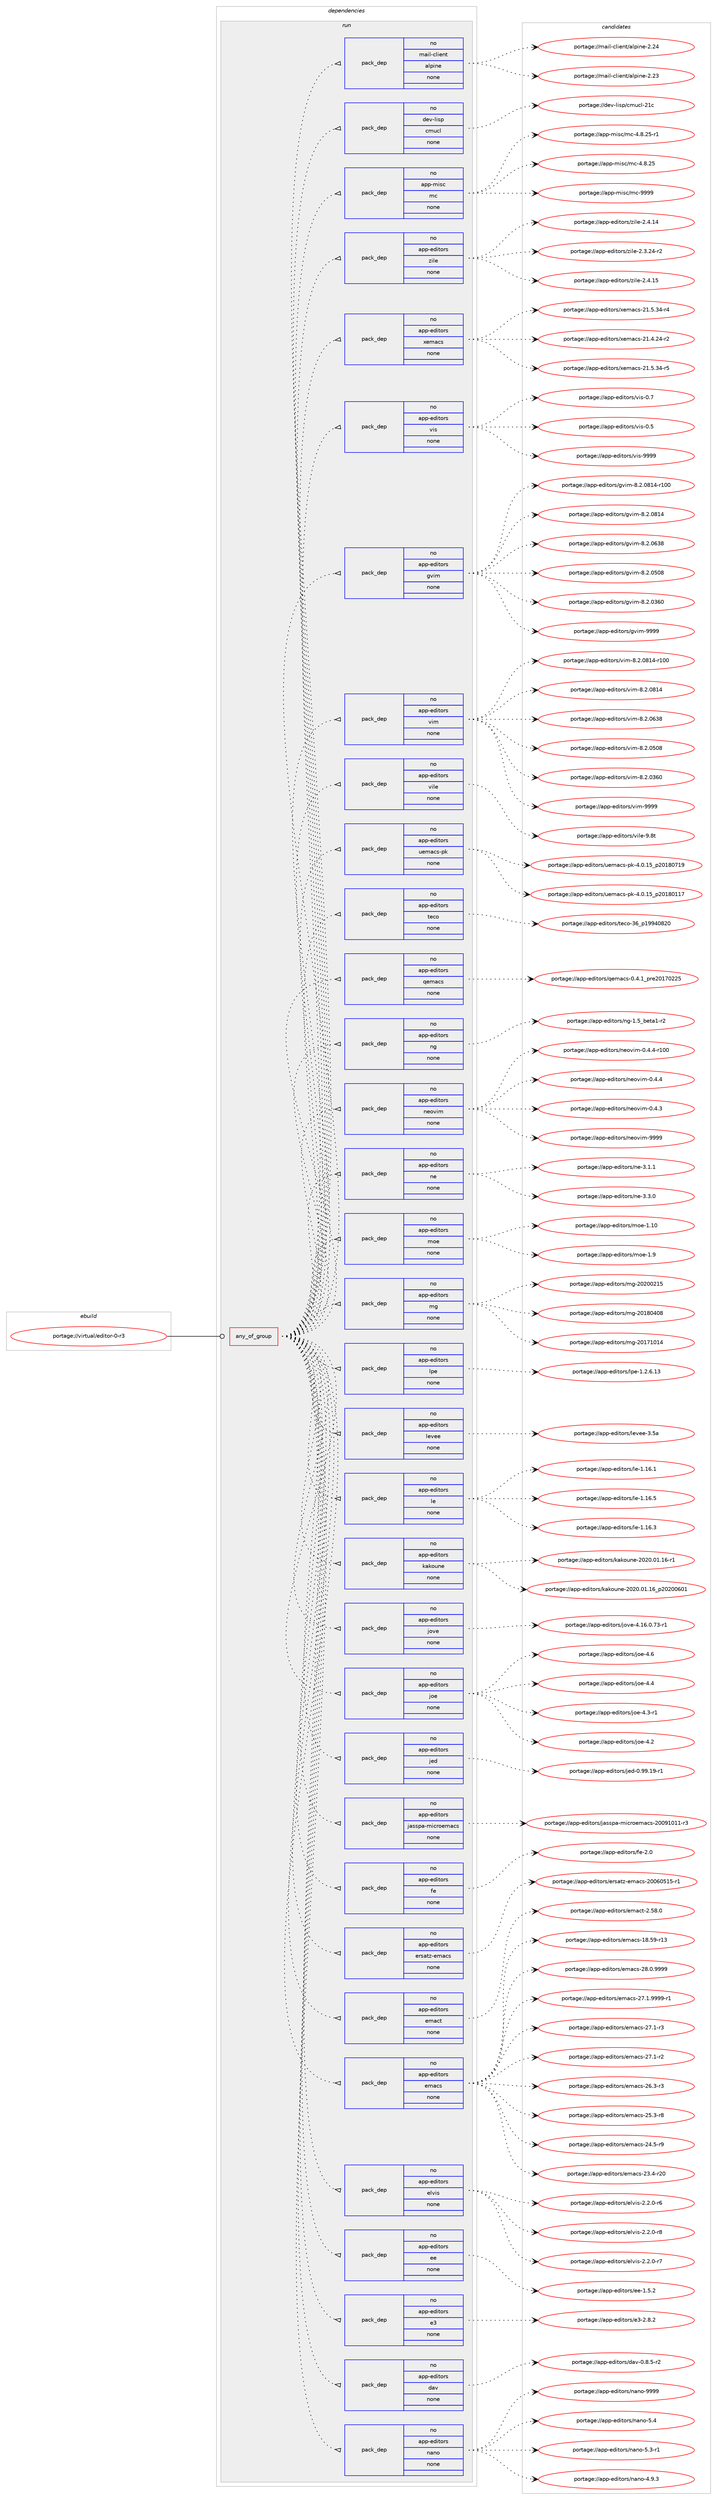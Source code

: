 digraph prolog {

# *************
# Graph options
# *************

newrank=true;
concentrate=true;
compound=true;
graph [rankdir=LR,fontname=Helvetica,fontsize=10,ranksep=1.5];#, ranksep=2.5, nodesep=0.2];
edge  [arrowhead=vee];
node  [fontname=Helvetica,fontsize=10];

# **********
# The ebuild
# **********

subgraph cluster_leftcol {
color=gray;
rank=same;
label=<<i>ebuild</i>>;
id [label="portage://virtual/editor-0-r3", color=red, width=4, href="../virtual/editor-0-r3.svg"];
}

# ****************
# The dependencies
# ****************

subgraph cluster_midcol {
color=gray;
label=<<i>dependencies</i>>;
subgraph cluster_compile {
fillcolor="#eeeeee";
style=filled;
label=<<i>compile</i>>;
}
subgraph cluster_compileandrun {
fillcolor="#eeeeee";
style=filled;
label=<<i>compile and run</i>>;
}
subgraph cluster_run {
fillcolor="#eeeeee";
style=filled;
label=<<i>run</i>>;
subgraph any117 {
dependency1898 [label=<<TABLE BORDER="0" CELLBORDER="1" CELLSPACING="0" CELLPADDING="4"><TR><TD CELLPADDING="10">any_of_group</TD></TR></TABLE>>, shape=none, color=red];subgraph pack1686 {
dependency1899 [label=<<TABLE BORDER="0" CELLBORDER="1" CELLSPACING="0" CELLPADDING="4" WIDTH="220"><TR><TD ROWSPAN="6" CELLPADDING="30">pack_dep</TD></TR><TR><TD WIDTH="110">no</TD></TR><TR><TD>app-editors</TD></TR><TR><TD>nano</TD></TR><TR><TD>none</TD></TR><TR><TD></TD></TR></TABLE>>, shape=none, color=blue];
}
dependency1898:e -> dependency1899:w [weight=20,style="dotted",arrowhead="oinv"];
subgraph pack1687 {
dependency1900 [label=<<TABLE BORDER="0" CELLBORDER="1" CELLSPACING="0" CELLPADDING="4" WIDTH="220"><TR><TD ROWSPAN="6" CELLPADDING="30">pack_dep</TD></TR><TR><TD WIDTH="110">no</TD></TR><TR><TD>app-editors</TD></TR><TR><TD>dav</TD></TR><TR><TD>none</TD></TR><TR><TD></TD></TR></TABLE>>, shape=none, color=blue];
}
dependency1898:e -> dependency1900:w [weight=20,style="dotted",arrowhead="oinv"];
subgraph pack1688 {
dependency1901 [label=<<TABLE BORDER="0" CELLBORDER="1" CELLSPACING="0" CELLPADDING="4" WIDTH="220"><TR><TD ROWSPAN="6" CELLPADDING="30">pack_dep</TD></TR><TR><TD WIDTH="110">no</TD></TR><TR><TD>app-editors</TD></TR><TR><TD>e3</TD></TR><TR><TD>none</TD></TR><TR><TD></TD></TR></TABLE>>, shape=none, color=blue];
}
dependency1898:e -> dependency1901:w [weight=20,style="dotted",arrowhead="oinv"];
subgraph pack1689 {
dependency1902 [label=<<TABLE BORDER="0" CELLBORDER="1" CELLSPACING="0" CELLPADDING="4" WIDTH="220"><TR><TD ROWSPAN="6" CELLPADDING="30">pack_dep</TD></TR><TR><TD WIDTH="110">no</TD></TR><TR><TD>app-editors</TD></TR><TR><TD>ee</TD></TR><TR><TD>none</TD></TR><TR><TD></TD></TR></TABLE>>, shape=none, color=blue];
}
dependency1898:e -> dependency1902:w [weight=20,style="dotted",arrowhead="oinv"];
subgraph pack1690 {
dependency1903 [label=<<TABLE BORDER="0" CELLBORDER="1" CELLSPACING="0" CELLPADDING="4" WIDTH="220"><TR><TD ROWSPAN="6" CELLPADDING="30">pack_dep</TD></TR><TR><TD WIDTH="110">no</TD></TR><TR><TD>app-editors</TD></TR><TR><TD>elvis</TD></TR><TR><TD>none</TD></TR><TR><TD></TD></TR></TABLE>>, shape=none, color=blue];
}
dependency1898:e -> dependency1903:w [weight=20,style="dotted",arrowhead="oinv"];
subgraph pack1691 {
dependency1904 [label=<<TABLE BORDER="0" CELLBORDER="1" CELLSPACING="0" CELLPADDING="4" WIDTH="220"><TR><TD ROWSPAN="6" CELLPADDING="30">pack_dep</TD></TR><TR><TD WIDTH="110">no</TD></TR><TR><TD>app-editors</TD></TR><TR><TD>emacs</TD></TR><TR><TD>none</TD></TR><TR><TD></TD></TR></TABLE>>, shape=none, color=blue];
}
dependency1898:e -> dependency1904:w [weight=20,style="dotted",arrowhead="oinv"];
subgraph pack1692 {
dependency1905 [label=<<TABLE BORDER="0" CELLBORDER="1" CELLSPACING="0" CELLPADDING="4" WIDTH="220"><TR><TD ROWSPAN="6" CELLPADDING="30">pack_dep</TD></TR><TR><TD WIDTH="110">no</TD></TR><TR><TD>app-editors</TD></TR><TR><TD>emact</TD></TR><TR><TD>none</TD></TR><TR><TD></TD></TR></TABLE>>, shape=none, color=blue];
}
dependency1898:e -> dependency1905:w [weight=20,style="dotted",arrowhead="oinv"];
subgraph pack1693 {
dependency1906 [label=<<TABLE BORDER="0" CELLBORDER="1" CELLSPACING="0" CELLPADDING="4" WIDTH="220"><TR><TD ROWSPAN="6" CELLPADDING="30">pack_dep</TD></TR><TR><TD WIDTH="110">no</TD></TR><TR><TD>app-editors</TD></TR><TR><TD>ersatz-emacs</TD></TR><TR><TD>none</TD></TR><TR><TD></TD></TR></TABLE>>, shape=none, color=blue];
}
dependency1898:e -> dependency1906:w [weight=20,style="dotted",arrowhead="oinv"];
subgraph pack1694 {
dependency1907 [label=<<TABLE BORDER="0" CELLBORDER="1" CELLSPACING="0" CELLPADDING="4" WIDTH="220"><TR><TD ROWSPAN="6" CELLPADDING="30">pack_dep</TD></TR><TR><TD WIDTH="110">no</TD></TR><TR><TD>app-editors</TD></TR><TR><TD>fe</TD></TR><TR><TD>none</TD></TR><TR><TD></TD></TR></TABLE>>, shape=none, color=blue];
}
dependency1898:e -> dependency1907:w [weight=20,style="dotted",arrowhead="oinv"];
subgraph pack1695 {
dependency1908 [label=<<TABLE BORDER="0" CELLBORDER="1" CELLSPACING="0" CELLPADDING="4" WIDTH="220"><TR><TD ROWSPAN="6" CELLPADDING="30">pack_dep</TD></TR><TR><TD WIDTH="110">no</TD></TR><TR><TD>app-editors</TD></TR><TR><TD>jasspa-microemacs</TD></TR><TR><TD>none</TD></TR><TR><TD></TD></TR></TABLE>>, shape=none, color=blue];
}
dependency1898:e -> dependency1908:w [weight=20,style="dotted",arrowhead="oinv"];
subgraph pack1696 {
dependency1909 [label=<<TABLE BORDER="0" CELLBORDER="1" CELLSPACING="0" CELLPADDING="4" WIDTH="220"><TR><TD ROWSPAN="6" CELLPADDING="30">pack_dep</TD></TR><TR><TD WIDTH="110">no</TD></TR><TR><TD>app-editors</TD></TR><TR><TD>jed</TD></TR><TR><TD>none</TD></TR><TR><TD></TD></TR></TABLE>>, shape=none, color=blue];
}
dependency1898:e -> dependency1909:w [weight=20,style="dotted",arrowhead="oinv"];
subgraph pack1697 {
dependency1910 [label=<<TABLE BORDER="0" CELLBORDER="1" CELLSPACING="0" CELLPADDING="4" WIDTH="220"><TR><TD ROWSPAN="6" CELLPADDING="30">pack_dep</TD></TR><TR><TD WIDTH="110">no</TD></TR><TR><TD>app-editors</TD></TR><TR><TD>joe</TD></TR><TR><TD>none</TD></TR><TR><TD></TD></TR></TABLE>>, shape=none, color=blue];
}
dependency1898:e -> dependency1910:w [weight=20,style="dotted",arrowhead="oinv"];
subgraph pack1698 {
dependency1911 [label=<<TABLE BORDER="0" CELLBORDER="1" CELLSPACING="0" CELLPADDING="4" WIDTH="220"><TR><TD ROWSPAN="6" CELLPADDING="30">pack_dep</TD></TR><TR><TD WIDTH="110">no</TD></TR><TR><TD>app-editors</TD></TR><TR><TD>jove</TD></TR><TR><TD>none</TD></TR><TR><TD></TD></TR></TABLE>>, shape=none, color=blue];
}
dependency1898:e -> dependency1911:w [weight=20,style="dotted",arrowhead="oinv"];
subgraph pack1699 {
dependency1912 [label=<<TABLE BORDER="0" CELLBORDER="1" CELLSPACING="0" CELLPADDING="4" WIDTH="220"><TR><TD ROWSPAN="6" CELLPADDING="30">pack_dep</TD></TR><TR><TD WIDTH="110">no</TD></TR><TR><TD>app-editors</TD></TR><TR><TD>kakoune</TD></TR><TR><TD>none</TD></TR><TR><TD></TD></TR></TABLE>>, shape=none, color=blue];
}
dependency1898:e -> dependency1912:w [weight=20,style="dotted",arrowhead="oinv"];
subgraph pack1700 {
dependency1913 [label=<<TABLE BORDER="0" CELLBORDER="1" CELLSPACING="0" CELLPADDING="4" WIDTH="220"><TR><TD ROWSPAN="6" CELLPADDING="30">pack_dep</TD></TR><TR><TD WIDTH="110">no</TD></TR><TR><TD>app-editors</TD></TR><TR><TD>le</TD></TR><TR><TD>none</TD></TR><TR><TD></TD></TR></TABLE>>, shape=none, color=blue];
}
dependency1898:e -> dependency1913:w [weight=20,style="dotted",arrowhead="oinv"];
subgraph pack1701 {
dependency1914 [label=<<TABLE BORDER="0" CELLBORDER="1" CELLSPACING="0" CELLPADDING="4" WIDTH="220"><TR><TD ROWSPAN="6" CELLPADDING="30">pack_dep</TD></TR><TR><TD WIDTH="110">no</TD></TR><TR><TD>app-editors</TD></TR><TR><TD>levee</TD></TR><TR><TD>none</TD></TR><TR><TD></TD></TR></TABLE>>, shape=none, color=blue];
}
dependency1898:e -> dependency1914:w [weight=20,style="dotted",arrowhead="oinv"];
subgraph pack1702 {
dependency1915 [label=<<TABLE BORDER="0" CELLBORDER="1" CELLSPACING="0" CELLPADDING="4" WIDTH="220"><TR><TD ROWSPAN="6" CELLPADDING="30">pack_dep</TD></TR><TR><TD WIDTH="110">no</TD></TR><TR><TD>app-editors</TD></TR><TR><TD>lpe</TD></TR><TR><TD>none</TD></TR><TR><TD></TD></TR></TABLE>>, shape=none, color=blue];
}
dependency1898:e -> dependency1915:w [weight=20,style="dotted",arrowhead="oinv"];
subgraph pack1703 {
dependency1916 [label=<<TABLE BORDER="0" CELLBORDER="1" CELLSPACING="0" CELLPADDING="4" WIDTH="220"><TR><TD ROWSPAN="6" CELLPADDING="30">pack_dep</TD></TR><TR><TD WIDTH="110">no</TD></TR><TR><TD>app-editors</TD></TR><TR><TD>mg</TD></TR><TR><TD>none</TD></TR><TR><TD></TD></TR></TABLE>>, shape=none, color=blue];
}
dependency1898:e -> dependency1916:w [weight=20,style="dotted",arrowhead="oinv"];
subgraph pack1704 {
dependency1917 [label=<<TABLE BORDER="0" CELLBORDER="1" CELLSPACING="0" CELLPADDING="4" WIDTH="220"><TR><TD ROWSPAN="6" CELLPADDING="30">pack_dep</TD></TR><TR><TD WIDTH="110">no</TD></TR><TR><TD>app-editors</TD></TR><TR><TD>moe</TD></TR><TR><TD>none</TD></TR><TR><TD></TD></TR></TABLE>>, shape=none, color=blue];
}
dependency1898:e -> dependency1917:w [weight=20,style="dotted",arrowhead="oinv"];
subgraph pack1705 {
dependency1918 [label=<<TABLE BORDER="0" CELLBORDER="1" CELLSPACING="0" CELLPADDING="4" WIDTH="220"><TR><TD ROWSPAN="6" CELLPADDING="30">pack_dep</TD></TR><TR><TD WIDTH="110">no</TD></TR><TR><TD>app-editors</TD></TR><TR><TD>ne</TD></TR><TR><TD>none</TD></TR><TR><TD></TD></TR></TABLE>>, shape=none, color=blue];
}
dependency1898:e -> dependency1918:w [weight=20,style="dotted",arrowhead="oinv"];
subgraph pack1706 {
dependency1919 [label=<<TABLE BORDER="0" CELLBORDER="1" CELLSPACING="0" CELLPADDING="4" WIDTH="220"><TR><TD ROWSPAN="6" CELLPADDING="30">pack_dep</TD></TR><TR><TD WIDTH="110">no</TD></TR><TR><TD>app-editors</TD></TR><TR><TD>neovim</TD></TR><TR><TD>none</TD></TR><TR><TD></TD></TR></TABLE>>, shape=none, color=blue];
}
dependency1898:e -> dependency1919:w [weight=20,style="dotted",arrowhead="oinv"];
subgraph pack1707 {
dependency1920 [label=<<TABLE BORDER="0" CELLBORDER="1" CELLSPACING="0" CELLPADDING="4" WIDTH="220"><TR><TD ROWSPAN="6" CELLPADDING="30">pack_dep</TD></TR><TR><TD WIDTH="110">no</TD></TR><TR><TD>app-editors</TD></TR><TR><TD>ng</TD></TR><TR><TD>none</TD></TR><TR><TD></TD></TR></TABLE>>, shape=none, color=blue];
}
dependency1898:e -> dependency1920:w [weight=20,style="dotted",arrowhead="oinv"];
subgraph pack1708 {
dependency1921 [label=<<TABLE BORDER="0" CELLBORDER="1" CELLSPACING="0" CELLPADDING="4" WIDTH="220"><TR><TD ROWSPAN="6" CELLPADDING="30">pack_dep</TD></TR><TR><TD WIDTH="110">no</TD></TR><TR><TD>app-editors</TD></TR><TR><TD>qemacs</TD></TR><TR><TD>none</TD></TR><TR><TD></TD></TR></TABLE>>, shape=none, color=blue];
}
dependency1898:e -> dependency1921:w [weight=20,style="dotted",arrowhead="oinv"];
subgraph pack1709 {
dependency1922 [label=<<TABLE BORDER="0" CELLBORDER="1" CELLSPACING="0" CELLPADDING="4" WIDTH="220"><TR><TD ROWSPAN="6" CELLPADDING="30">pack_dep</TD></TR><TR><TD WIDTH="110">no</TD></TR><TR><TD>app-editors</TD></TR><TR><TD>teco</TD></TR><TR><TD>none</TD></TR><TR><TD></TD></TR></TABLE>>, shape=none, color=blue];
}
dependency1898:e -> dependency1922:w [weight=20,style="dotted",arrowhead="oinv"];
subgraph pack1710 {
dependency1923 [label=<<TABLE BORDER="0" CELLBORDER="1" CELLSPACING="0" CELLPADDING="4" WIDTH="220"><TR><TD ROWSPAN="6" CELLPADDING="30">pack_dep</TD></TR><TR><TD WIDTH="110">no</TD></TR><TR><TD>app-editors</TD></TR><TR><TD>uemacs-pk</TD></TR><TR><TD>none</TD></TR><TR><TD></TD></TR></TABLE>>, shape=none, color=blue];
}
dependency1898:e -> dependency1923:w [weight=20,style="dotted",arrowhead="oinv"];
subgraph pack1711 {
dependency1924 [label=<<TABLE BORDER="0" CELLBORDER="1" CELLSPACING="0" CELLPADDING="4" WIDTH="220"><TR><TD ROWSPAN="6" CELLPADDING="30">pack_dep</TD></TR><TR><TD WIDTH="110">no</TD></TR><TR><TD>app-editors</TD></TR><TR><TD>vile</TD></TR><TR><TD>none</TD></TR><TR><TD></TD></TR></TABLE>>, shape=none, color=blue];
}
dependency1898:e -> dependency1924:w [weight=20,style="dotted",arrowhead="oinv"];
subgraph pack1712 {
dependency1925 [label=<<TABLE BORDER="0" CELLBORDER="1" CELLSPACING="0" CELLPADDING="4" WIDTH="220"><TR><TD ROWSPAN="6" CELLPADDING="30">pack_dep</TD></TR><TR><TD WIDTH="110">no</TD></TR><TR><TD>app-editors</TD></TR><TR><TD>vim</TD></TR><TR><TD>none</TD></TR><TR><TD></TD></TR></TABLE>>, shape=none, color=blue];
}
dependency1898:e -> dependency1925:w [weight=20,style="dotted",arrowhead="oinv"];
subgraph pack1713 {
dependency1926 [label=<<TABLE BORDER="0" CELLBORDER="1" CELLSPACING="0" CELLPADDING="4" WIDTH="220"><TR><TD ROWSPAN="6" CELLPADDING="30">pack_dep</TD></TR><TR><TD WIDTH="110">no</TD></TR><TR><TD>app-editors</TD></TR><TR><TD>gvim</TD></TR><TR><TD>none</TD></TR><TR><TD></TD></TR></TABLE>>, shape=none, color=blue];
}
dependency1898:e -> dependency1926:w [weight=20,style="dotted",arrowhead="oinv"];
subgraph pack1714 {
dependency1927 [label=<<TABLE BORDER="0" CELLBORDER="1" CELLSPACING="0" CELLPADDING="4" WIDTH="220"><TR><TD ROWSPAN="6" CELLPADDING="30">pack_dep</TD></TR><TR><TD WIDTH="110">no</TD></TR><TR><TD>app-editors</TD></TR><TR><TD>vis</TD></TR><TR><TD>none</TD></TR><TR><TD></TD></TR></TABLE>>, shape=none, color=blue];
}
dependency1898:e -> dependency1927:w [weight=20,style="dotted",arrowhead="oinv"];
subgraph pack1715 {
dependency1928 [label=<<TABLE BORDER="0" CELLBORDER="1" CELLSPACING="0" CELLPADDING="4" WIDTH="220"><TR><TD ROWSPAN="6" CELLPADDING="30">pack_dep</TD></TR><TR><TD WIDTH="110">no</TD></TR><TR><TD>app-editors</TD></TR><TR><TD>xemacs</TD></TR><TR><TD>none</TD></TR><TR><TD></TD></TR></TABLE>>, shape=none, color=blue];
}
dependency1898:e -> dependency1928:w [weight=20,style="dotted",arrowhead="oinv"];
subgraph pack1716 {
dependency1929 [label=<<TABLE BORDER="0" CELLBORDER="1" CELLSPACING="0" CELLPADDING="4" WIDTH="220"><TR><TD ROWSPAN="6" CELLPADDING="30">pack_dep</TD></TR><TR><TD WIDTH="110">no</TD></TR><TR><TD>app-editors</TD></TR><TR><TD>zile</TD></TR><TR><TD>none</TD></TR><TR><TD></TD></TR></TABLE>>, shape=none, color=blue];
}
dependency1898:e -> dependency1929:w [weight=20,style="dotted",arrowhead="oinv"];
subgraph pack1717 {
dependency1930 [label=<<TABLE BORDER="0" CELLBORDER="1" CELLSPACING="0" CELLPADDING="4" WIDTH="220"><TR><TD ROWSPAN="6" CELLPADDING="30">pack_dep</TD></TR><TR><TD WIDTH="110">no</TD></TR><TR><TD>app-misc</TD></TR><TR><TD>mc</TD></TR><TR><TD>none</TD></TR><TR><TD></TD></TR></TABLE>>, shape=none, color=blue];
}
dependency1898:e -> dependency1930:w [weight=20,style="dotted",arrowhead="oinv"];
subgraph pack1718 {
dependency1931 [label=<<TABLE BORDER="0" CELLBORDER="1" CELLSPACING="0" CELLPADDING="4" WIDTH="220"><TR><TD ROWSPAN="6" CELLPADDING="30">pack_dep</TD></TR><TR><TD WIDTH="110">no</TD></TR><TR><TD>dev-lisp</TD></TR><TR><TD>cmucl</TD></TR><TR><TD>none</TD></TR><TR><TD></TD></TR></TABLE>>, shape=none, color=blue];
}
dependency1898:e -> dependency1931:w [weight=20,style="dotted",arrowhead="oinv"];
subgraph pack1719 {
dependency1932 [label=<<TABLE BORDER="0" CELLBORDER="1" CELLSPACING="0" CELLPADDING="4" WIDTH="220"><TR><TD ROWSPAN="6" CELLPADDING="30">pack_dep</TD></TR><TR><TD WIDTH="110">no</TD></TR><TR><TD>mail-client</TD></TR><TR><TD>alpine</TD></TR><TR><TD>none</TD></TR><TR><TD></TD></TR></TABLE>>, shape=none, color=blue];
}
dependency1898:e -> dependency1932:w [weight=20,style="dotted",arrowhead="oinv"];
}
id:e -> dependency1898:w [weight=20,style="solid",arrowhead="odot"];
}
}

# **************
# The candidates
# **************

subgraph cluster_choices {
rank=same;
color=gray;
label=<<i>candidates</i>>;

subgraph choice1686 {
color=black;
nodesep=1;
choice971121124510110010511611111411547110971101114557575757 [label="portage://app-editors/nano-9999", color=red, width=4,href="../app-editors/nano-9999.svg"];
choice9711211245101100105116111114115471109711011145534652 [label="portage://app-editors/nano-5.4", color=red, width=4,href="../app-editors/nano-5.4.svg"];
choice97112112451011001051161111141154711097110111455346514511449 [label="portage://app-editors/nano-5.3-r1", color=red, width=4,href="../app-editors/nano-5.3-r1.svg"];
choice97112112451011001051161111141154711097110111455246574651 [label="portage://app-editors/nano-4.9.3", color=red, width=4,href="../app-editors/nano-4.9.3.svg"];
dependency1899:e -> choice971121124510110010511611111411547110971101114557575757:w [style=dotted,weight="100"];
dependency1899:e -> choice9711211245101100105116111114115471109711011145534652:w [style=dotted,weight="100"];
dependency1899:e -> choice97112112451011001051161111141154711097110111455346514511449:w [style=dotted,weight="100"];
dependency1899:e -> choice97112112451011001051161111141154711097110111455246574651:w [style=dotted,weight="100"];
}
subgraph choice1687 {
color=black;
nodesep=1;
choice971121124510110010511611111411547100971184548465646534511450 [label="portage://app-editors/dav-0.8.5-r2", color=red, width=4,href="../app-editors/dav-0.8.5-r2.svg"];
dependency1900:e -> choice971121124510110010511611111411547100971184548465646534511450:w [style=dotted,weight="100"];
}
subgraph choice1688 {
color=black;
nodesep=1;
choice97112112451011001051161111141154710151455046564650 [label="portage://app-editors/e3-2.8.2", color=red, width=4,href="../app-editors/e3-2.8.2.svg"];
dependency1901:e -> choice97112112451011001051161111141154710151455046564650:w [style=dotted,weight="100"];
}
subgraph choice1689 {
color=black;
nodesep=1;
choice971121124510110010511611111411547101101454946534650 [label="portage://app-editors/ee-1.5.2", color=red, width=4,href="../app-editors/ee-1.5.2.svg"];
dependency1902:e -> choice971121124510110010511611111411547101101454946534650:w [style=dotted,weight="100"];
}
subgraph choice1690 {
color=black;
nodesep=1;
choice9711211245101100105116111114115471011081181051154550465046484511456 [label="portage://app-editors/elvis-2.2.0-r8", color=red, width=4,href="../app-editors/elvis-2.2.0-r8.svg"];
choice9711211245101100105116111114115471011081181051154550465046484511455 [label="portage://app-editors/elvis-2.2.0-r7", color=red, width=4,href="../app-editors/elvis-2.2.0-r7.svg"];
choice9711211245101100105116111114115471011081181051154550465046484511454 [label="portage://app-editors/elvis-2.2.0-r6", color=red, width=4,href="../app-editors/elvis-2.2.0-r6.svg"];
dependency1903:e -> choice9711211245101100105116111114115471011081181051154550465046484511456:w [style=dotted,weight="100"];
dependency1903:e -> choice9711211245101100105116111114115471011081181051154550465046484511455:w [style=dotted,weight="100"];
dependency1903:e -> choice9711211245101100105116111114115471011081181051154550465046484511454:w [style=dotted,weight="100"];
}
subgraph choice1691 {
color=black;
nodesep=1;
choice971121124510110010511611111411547101109979911545505646484657575757 [label="portage://app-editors/emacs-28.0.9999", color=red, width=4,href="../app-editors/emacs-28.0.9999.svg"];
choice9711211245101100105116111114115471011099799115455055464946575757574511449 [label="portage://app-editors/emacs-27.1.9999-r1", color=red, width=4,href="../app-editors/emacs-27.1.9999-r1.svg"];
choice971121124510110010511611111411547101109979911545505546494511451 [label="portage://app-editors/emacs-27.1-r3", color=red, width=4,href="../app-editors/emacs-27.1-r3.svg"];
choice971121124510110010511611111411547101109979911545505546494511450 [label="portage://app-editors/emacs-27.1-r2", color=red, width=4,href="../app-editors/emacs-27.1-r2.svg"];
choice971121124510110010511611111411547101109979911545505446514511451 [label="portage://app-editors/emacs-26.3-r3", color=red, width=4,href="../app-editors/emacs-26.3-r3.svg"];
choice971121124510110010511611111411547101109979911545505346514511456 [label="portage://app-editors/emacs-25.3-r8", color=red, width=4,href="../app-editors/emacs-25.3-r8.svg"];
choice971121124510110010511611111411547101109979911545505246534511457 [label="portage://app-editors/emacs-24.5-r9", color=red, width=4,href="../app-editors/emacs-24.5-r9.svg"];
choice97112112451011001051161111141154710110997991154550514652451145048 [label="portage://app-editors/emacs-23.4-r20", color=red, width=4,href="../app-editors/emacs-23.4-r20.svg"];
choice9711211245101100105116111114115471011099799115454956465357451144951 [label="portage://app-editors/emacs-18.59-r13", color=red, width=4,href="../app-editors/emacs-18.59-r13.svg"];
dependency1904:e -> choice971121124510110010511611111411547101109979911545505646484657575757:w [style=dotted,weight="100"];
dependency1904:e -> choice9711211245101100105116111114115471011099799115455055464946575757574511449:w [style=dotted,weight="100"];
dependency1904:e -> choice971121124510110010511611111411547101109979911545505546494511451:w [style=dotted,weight="100"];
dependency1904:e -> choice971121124510110010511611111411547101109979911545505546494511450:w [style=dotted,weight="100"];
dependency1904:e -> choice971121124510110010511611111411547101109979911545505446514511451:w [style=dotted,weight="100"];
dependency1904:e -> choice971121124510110010511611111411547101109979911545505346514511456:w [style=dotted,weight="100"];
dependency1904:e -> choice971121124510110010511611111411547101109979911545505246534511457:w [style=dotted,weight="100"];
dependency1904:e -> choice97112112451011001051161111141154710110997991154550514652451145048:w [style=dotted,weight="100"];
dependency1904:e -> choice9711211245101100105116111114115471011099799115454956465357451144951:w [style=dotted,weight="100"];
}
subgraph choice1692 {
color=black;
nodesep=1;
choice971121124510110010511611111411547101109979911645504653564648 [label="portage://app-editors/emact-2.58.0", color=red, width=4,href="../app-editors/emact-2.58.0.svg"];
dependency1905:e -> choice971121124510110010511611111411547101109979911645504653564648:w [style=dotted,weight="100"];
}
subgraph choice1693 {
color=black;
nodesep=1;
choice971121124510110010511611111411547101114115971161224510110997991154550484854485349534511449 [label="portage://app-editors/ersatz-emacs-20060515-r1", color=red, width=4,href="../app-editors/ersatz-emacs-20060515-r1.svg"];
dependency1906:e -> choice971121124510110010511611111411547101114115971161224510110997991154550484854485349534511449:w [style=dotted,weight="100"];
}
subgraph choice1694 {
color=black;
nodesep=1;
choice97112112451011001051161111141154710210145504648 [label="portage://app-editors/fe-2.0", color=red, width=4,href="../app-editors/fe-2.0.svg"];
dependency1907:e -> choice97112112451011001051161111141154710210145504648:w [style=dotted,weight="100"];
}
subgraph choice1695 {
color=black;
nodesep=1;
choice9711211245101100105116111114115471069711511511297451091059911411110110997991154550484857494849494511451 [label="portage://app-editors/jasspa-microemacs-20091011-r3", color=red, width=4,href="../app-editors/jasspa-microemacs-20091011-r3.svg"];
dependency1908:e -> choice9711211245101100105116111114115471069711511511297451091059911411110110997991154550484857494849494511451:w [style=dotted,weight="100"];
}
subgraph choice1696 {
color=black;
nodesep=1;
choice97112112451011001051161111141154710610110045484657574649574511449 [label="portage://app-editors/jed-0.99.19-r1", color=red, width=4,href="../app-editors/jed-0.99.19-r1.svg"];
dependency1909:e -> choice97112112451011001051161111141154710610110045484657574649574511449:w [style=dotted,weight="100"];
}
subgraph choice1697 {
color=black;
nodesep=1;
choice97112112451011001051161111141154710611110145524654 [label="portage://app-editors/joe-4.6", color=red, width=4,href="../app-editors/joe-4.6.svg"];
choice97112112451011001051161111141154710611110145524652 [label="portage://app-editors/joe-4.4", color=red, width=4,href="../app-editors/joe-4.4.svg"];
choice971121124510110010511611111411547106111101455246514511449 [label="portage://app-editors/joe-4.3-r1", color=red, width=4,href="../app-editors/joe-4.3-r1.svg"];
choice97112112451011001051161111141154710611110145524650 [label="portage://app-editors/joe-4.2", color=red, width=4,href="../app-editors/joe-4.2.svg"];
dependency1910:e -> choice97112112451011001051161111141154710611110145524654:w [style=dotted,weight="100"];
dependency1910:e -> choice97112112451011001051161111141154710611110145524652:w [style=dotted,weight="100"];
dependency1910:e -> choice971121124510110010511611111411547106111101455246514511449:w [style=dotted,weight="100"];
dependency1910:e -> choice97112112451011001051161111141154710611110145524650:w [style=dotted,weight="100"];
}
subgraph choice1698 {
color=black;
nodesep=1;
choice971121124510110010511611111411547106111118101455246495446484655514511449 [label="portage://app-editors/jove-4.16.0.73-r1", color=red, width=4,href="../app-editors/jove-4.16.0.73-r1.svg"];
dependency1911:e -> choice971121124510110010511611111411547106111118101455246495446484655514511449:w [style=dotted,weight="100"];
}
subgraph choice1699 {
color=black;
nodesep=1;
choice971121124510110010511611111411547107971071111171101014550485048464849464954951125048504848544849 [label="portage://app-editors/kakoune-2020.01.16_p20200601", color=red, width=4,href="../app-editors/kakoune-2020.01.16_p20200601.svg"];
choice9711211245101100105116111114115471079710711111711010145504850484648494649544511449 [label="portage://app-editors/kakoune-2020.01.16-r1", color=red, width=4,href="../app-editors/kakoune-2020.01.16-r1.svg"];
dependency1912:e -> choice971121124510110010511611111411547107971071111171101014550485048464849464954951125048504848544849:w [style=dotted,weight="100"];
dependency1912:e -> choice9711211245101100105116111114115471079710711111711010145504850484648494649544511449:w [style=dotted,weight="100"];
}
subgraph choice1700 {
color=black;
nodesep=1;
choice97112112451011001051161111141154710810145494649544653 [label="portage://app-editors/le-1.16.5", color=red, width=4,href="../app-editors/le-1.16.5.svg"];
choice97112112451011001051161111141154710810145494649544651 [label="portage://app-editors/le-1.16.3", color=red, width=4,href="../app-editors/le-1.16.3.svg"];
choice97112112451011001051161111141154710810145494649544649 [label="portage://app-editors/le-1.16.1", color=red, width=4,href="../app-editors/le-1.16.1.svg"];
dependency1913:e -> choice97112112451011001051161111141154710810145494649544653:w [style=dotted,weight="100"];
dependency1913:e -> choice97112112451011001051161111141154710810145494649544651:w [style=dotted,weight="100"];
dependency1913:e -> choice97112112451011001051161111141154710810145494649544649:w [style=dotted,weight="100"];
}
subgraph choice1701 {
color=black;
nodesep=1;
choice9711211245101100105116111114115471081011181011014551465397 [label="portage://app-editors/levee-3.5a", color=red, width=4,href="../app-editors/levee-3.5a.svg"];
dependency1914:e -> choice9711211245101100105116111114115471081011181011014551465397:w [style=dotted,weight="100"];
}
subgraph choice1702 {
color=black;
nodesep=1;
choice971121124510110010511611111411547108112101454946504654464951 [label="portage://app-editors/lpe-1.2.6.13", color=red, width=4,href="../app-editors/lpe-1.2.6.13.svg"];
dependency1915:e -> choice971121124510110010511611111411547108112101454946504654464951:w [style=dotted,weight="100"];
}
subgraph choice1703 {
color=black;
nodesep=1;
choice971121124510110010511611111411547109103455048504848504953 [label="portage://app-editors/mg-20200215", color=red, width=4,href="../app-editors/mg-20200215.svg"];
choice971121124510110010511611111411547109103455048495648524856 [label="portage://app-editors/mg-20180408", color=red, width=4,href="../app-editors/mg-20180408.svg"];
choice971121124510110010511611111411547109103455048495549484952 [label="portage://app-editors/mg-20171014", color=red, width=4,href="../app-editors/mg-20171014.svg"];
dependency1916:e -> choice971121124510110010511611111411547109103455048504848504953:w [style=dotted,weight="100"];
dependency1916:e -> choice971121124510110010511611111411547109103455048495648524856:w [style=dotted,weight="100"];
dependency1916:e -> choice971121124510110010511611111411547109103455048495549484952:w [style=dotted,weight="100"];
}
subgraph choice1704 {
color=black;
nodesep=1;
choice97112112451011001051161111141154710911110145494657 [label="portage://app-editors/moe-1.9", color=red, width=4,href="../app-editors/moe-1.9.svg"];
choice9711211245101100105116111114115471091111014549464948 [label="portage://app-editors/moe-1.10", color=red, width=4,href="../app-editors/moe-1.10.svg"];
dependency1917:e -> choice97112112451011001051161111141154710911110145494657:w [style=dotted,weight="100"];
dependency1917:e -> choice9711211245101100105116111114115471091111014549464948:w [style=dotted,weight="100"];
}
subgraph choice1705 {
color=black;
nodesep=1;
choice971121124510110010511611111411547110101455146514648 [label="portage://app-editors/ne-3.3.0", color=red, width=4,href="../app-editors/ne-3.3.0.svg"];
choice971121124510110010511611111411547110101455146494649 [label="portage://app-editors/ne-3.1.1", color=red, width=4,href="../app-editors/ne-3.1.1.svg"];
dependency1918:e -> choice971121124510110010511611111411547110101455146514648:w [style=dotted,weight="100"];
dependency1918:e -> choice971121124510110010511611111411547110101455146494649:w [style=dotted,weight="100"];
}
subgraph choice1706 {
color=black;
nodesep=1;
choice9711211245101100105116111114115471101011111181051094557575757 [label="portage://app-editors/neovim-9999", color=red, width=4,href="../app-editors/neovim-9999.svg"];
choice97112112451011001051161111141154711010111111810510945484652465245114494848 [label="portage://app-editors/neovim-0.4.4-r100", color=red, width=4,href="../app-editors/neovim-0.4.4-r100.svg"];
choice971121124510110010511611111411547110101111118105109454846524652 [label="portage://app-editors/neovim-0.4.4", color=red, width=4,href="../app-editors/neovim-0.4.4.svg"];
choice971121124510110010511611111411547110101111118105109454846524651 [label="portage://app-editors/neovim-0.4.3", color=red, width=4,href="../app-editors/neovim-0.4.3.svg"];
dependency1919:e -> choice9711211245101100105116111114115471101011111181051094557575757:w [style=dotted,weight="100"];
dependency1919:e -> choice97112112451011001051161111141154711010111111810510945484652465245114494848:w [style=dotted,weight="100"];
dependency1919:e -> choice971121124510110010511611111411547110101111118105109454846524652:w [style=dotted,weight="100"];
dependency1919:e -> choice971121124510110010511611111411547110101111118105109454846524651:w [style=dotted,weight="100"];
}
subgraph choice1707 {
color=black;
nodesep=1;
choice97112112451011001051161111141154711010345494653959810111697494511450 [label="portage://app-editors/ng-1.5_beta1-r2", color=red, width=4,href="../app-editors/ng-1.5_beta1-r2.svg"];
dependency1920:e -> choice97112112451011001051161111141154711010345494653959810111697494511450:w [style=dotted,weight="100"];
}
subgraph choice1708 {
color=black;
nodesep=1;
choice9711211245101100105116111114115471131011099799115454846524649951121141015048495548505053 [label="portage://app-editors/qemacs-0.4.1_pre20170225", color=red, width=4,href="../app-editors/qemacs-0.4.1_pre20170225.svg"];
dependency1921:e -> choice9711211245101100105116111114115471131011099799115454846524649951121141015048495548505053:w [style=dotted,weight="100"];
}
subgraph choice1709 {
color=black;
nodesep=1;
choice97112112451011001051161111141154711610199111455154951124957575248565048 [label="portage://app-editors/teco-36_p19940820", color=red, width=4,href="../app-editors/teco-36_p19940820.svg"];
dependency1922:e -> choice97112112451011001051161111141154711610199111455154951124957575248565048:w [style=dotted,weight="100"];
}
subgraph choice1710 {
color=black;
nodesep=1;
choice97112112451011001051161111141154711710110997991154511210745524648464953951125048495648554957 [label="portage://app-editors/uemacs-pk-4.0.15_p20180719", color=red, width=4,href="../app-editors/uemacs-pk-4.0.15_p20180719.svg"];
choice97112112451011001051161111141154711710110997991154511210745524648464953951125048495648494955 [label="portage://app-editors/uemacs-pk-4.0.15_p20180117", color=red, width=4,href="../app-editors/uemacs-pk-4.0.15_p20180117.svg"];
dependency1923:e -> choice97112112451011001051161111141154711710110997991154511210745524648464953951125048495648554957:w [style=dotted,weight="100"];
dependency1923:e -> choice97112112451011001051161111141154711710110997991154511210745524648464953951125048495648494955:w [style=dotted,weight="100"];
}
subgraph choice1711 {
color=black;
nodesep=1;
choice97112112451011001051161111141154711810510810145574656116 [label="portage://app-editors/vile-9.8t", color=red, width=4,href="../app-editors/vile-9.8t.svg"];
dependency1924:e -> choice97112112451011001051161111141154711810510810145574656116:w [style=dotted,weight="100"];
}
subgraph choice1712 {
color=black;
nodesep=1;
choice9711211245101100105116111114115471181051094557575757 [label="portage://app-editors/vim-9999", color=red, width=4,href="../app-editors/vim-9999.svg"];
choice97112112451011001051161111141154711810510945564650464856495245114494848 [label="portage://app-editors/vim-8.2.0814-r100", color=red, width=4,href="../app-editors/vim-8.2.0814-r100.svg"];
choice971121124510110010511611111411547118105109455646504648564952 [label="portage://app-editors/vim-8.2.0814", color=red, width=4,href="../app-editors/vim-8.2.0814.svg"];
choice971121124510110010511611111411547118105109455646504648545156 [label="portage://app-editors/vim-8.2.0638", color=red, width=4,href="../app-editors/vim-8.2.0638.svg"];
choice971121124510110010511611111411547118105109455646504648534856 [label="portage://app-editors/vim-8.2.0508", color=red, width=4,href="../app-editors/vim-8.2.0508.svg"];
choice971121124510110010511611111411547118105109455646504648515448 [label="portage://app-editors/vim-8.2.0360", color=red, width=4,href="../app-editors/vim-8.2.0360.svg"];
dependency1925:e -> choice9711211245101100105116111114115471181051094557575757:w [style=dotted,weight="100"];
dependency1925:e -> choice97112112451011001051161111141154711810510945564650464856495245114494848:w [style=dotted,weight="100"];
dependency1925:e -> choice971121124510110010511611111411547118105109455646504648564952:w [style=dotted,weight="100"];
dependency1925:e -> choice971121124510110010511611111411547118105109455646504648545156:w [style=dotted,weight="100"];
dependency1925:e -> choice971121124510110010511611111411547118105109455646504648534856:w [style=dotted,weight="100"];
dependency1925:e -> choice971121124510110010511611111411547118105109455646504648515448:w [style=dotted,weight="100"];
}
subgraph choice1713 {
color=black;
nodesep=1;
choice9711211245101100105116111114115471031181051094557575757 [label="portage://app-editors/gvim-9999", color=red, width=4,href="../app-editors/gvim-9999.svg"];
choice97112112451011001051161111141154710311810510945564650464856495245114494848 [label="portage://app-editors/gvim-8.2.0814-r100", color=red, width=4,href="../app-editors/gvim-8.2.0814-r100.svg"];
choice971121124510110010511611111411547103118105109455646504648564952 [label="portage://app-editors/gvim-8.2.0814", color=red, width=4,href="../app-editors/gvim-8.2.0814.svg"];
choice971121124510110010511611111411547103118105109455646504648545156 [label="portage://app-editors/gvim-8.2.0638", color=red, width=4,href="../app-editors/gvim-8.2.0638.svg"];
choice971121124510110010511611111411547103118105109455646504648534856 [label="portage://app-editors/gvim-8.2.0508", color=red, width=4,href="../app-editors/gvim-8.2.0508.svg"];
choice971121124510110010511611111411547103118105109455646504648515448 [label="portage://app-editors/gvim-8.2.0360", color=red, width=4,href="../app-editors/gvim-8.2.0360.svg"];
dependency1926:e -> choice9711211245101100105116111114115471031181051094557575757:w [style=dotted,weight="100"];
dependency1926:e -> choice97112112451011001051161111141154710311810510945564650464856495245114494848:w [style=dotted,weight="100"];
dependency1926:e -> choice971121124510110010511611111411547103118105109455646504648564952:w [style=dotted,weight="100"];
dependency1926:e -> choice971121124510110010511611111411547103118105109455646504648545156:w [style=dotted,weight="100"];
dependency1926:e -> choice971121124510110010511611111411547103118105109455646504648534856:w [style=dotted,weight="100"];
dependency1926:e -> choice971121124510110010511611111411547103118105109455646504648515448:w [style=dotted,weight="100"];
}
subgraph choice1714 {
color=black;
nodesep=1;
choice9711211245101100105116111114115471181051154557575757 [label="portage://app-editors/vis-9999", color=red, width=4,href="../app-editors/vis-9999.svg"];
choice97112112451011001051161111141154711810511545484655 [label="portage://app-editors/vis-0.7", color=red, width=4,href="../app-editors/vis-0.7.svg"];
choice97112112451011001051161111141154711810511545484653 [label="portage://app-editors/vis-0.5", color=red, width=4,href="../app-editors/vis-0.5.svg"];
dependency1927:e -> choice9711211245101100105116111114115471181051154557575757:w [style=dotted,weight="100"];
dependency1927:e -> choice97112112451011001051161111141154711810511545484655:w [style=dotted,weight="100"];
dependency1927:e -> choice97112112451011001051161111141154711810511545484653:w [style=dotted,weight="100"];
}
subgraph choice1715 {
color=black;
nodesep=1;
choice971121124510110010511611111411547120101109979911545504946534651524511453 [label="portage://app-editors/xemacs-21.5.34-r5", color=red, width=4,href="../app-editors/xemacs-21.5.34-r5.svg"];
choice971121124510110010511611111411547120101109979911545504946534651524511452 [label="portage://app-editors/xemacs-21.5.34-r4", color=red, width=4,href="../app-editors/xemacs-21.5.34-r4.svg"];
choice971121124510110010511611111411547120101109979911545504946524650524511450 [label="portage://app-editors/xemacs-21.4.24-r2", color=red, width=4,href="../app-editors/xemacs-21.4.24-r2.svg"];
dependency1928:e -> choice971121124510110010511611111411547120101109979911545504946534651524511453:w [style=dotted,weight="100"];
dependency1928:e -> choice971121124510110010511611111411547120101109979911545504946534651524511452:w [style=dotted,weight="100"];
dependency1928:e -> choice971121124510110010511611111411547120101109979911545504946524650524511450:w [style=dotted,weight="100"];
}
subgraph choice1716 {
color=black;
nodesep=1;
choice97112112451011001051161111141154712210510810145504652464953 [label="portage://app-editors/zile-2.4.15", color=red, width=4,href="../app-editors/zile-2.4.15.svg"];
choice97112112451011001051161111141154712210510810145504652464952 [label="portage://app-editors/zile-2.4.14", color=red, width=4,href="../app-editors/zile-2.4.14.svg"];
choice971121124510110010511611111411547122105108101455046514650524511450 [label="portage://app-editors/zile-2.3.24-r2", color=red, width=4,href="../app-editors/zile-2.3.24-r2.svg"];
dependency1929:e -> choice97112112451011001051161111141154712210510810145504652464953:w [style=dotted,weight="100"];
dependency1929:e -> choice97112112451011001051161111141154712210510810145504652464952:w [style=dotted,weight="100"];
dependency1929:e -> choice971121124510110010511611111411547122105108101455046514650524511450:w [style=dotted,weight="100"];
}
subgraph choice1717 {
color=black;
nodesep=1;
choice97112112451091051159947109994557575757 [label="portage://app-misc/mc-9999", color=red, width=4,href="../app-misc/mc-9999.svg"];
choice9711211245109105115994710999455246564650534511449 [label="portage://app-misc/mc-4.8.25-r1", color=red, width=4,href="../app-misc/mc-4.8.25-r1.svg"];
choice971121124510910511599471099945524656465053 [label="portage://app-misc/mc-4.8.25", color=red, width=4,href="../app-misc/mc-4.8.25.svg"];
dependency1930:e -> choice97112112451091051159947109994557575757:w [style=dotted,weight="100"];
dependency1930:e -> choice9711211245109105115994710999455246564650534511449:w [style=dotted,weight="100"];
dependency1930:e -> choice971121124510910511599471099945524656465053:w [style=dotted,weight="100"];
}
subgraph choice1718 {
color=black;
nodesep=1;
choice1001011184510810511511247991091179910845504999 [label="portage://dev-lisp/cmucl-21c", color=red, width=4,href="../dev-lisp/cmucl-21c.svg"];
dependency1931:e -> choice1001011184510810511511247991091179910845504999:w [style=dotted,weight="100"];
}
subgraph choice1719 {
color=black;
nodesep=1;
choice10997105108459910810510111011647971081121051101014550465052 [label="portage://mail-client/alpine-2.24", color=red, width=4,href="../mail-client/alpine-2.24.svg"];
choice10997105108459910810510111011647971081121051101014550465051 [label="portage://mail-client/alpine-2.23", color=red, width=4,href="../mail-client/alpine-2.23.svg"];
dependency1932:e -> choice10997105108459910810510111011647971081121051101014550465052:w [style=dotted,weight="100"];
dependency1932:e -> choice10997105108459910810510111011647971081121051101014550465051:w [style=dotted,weight="100"];
}
}

}
